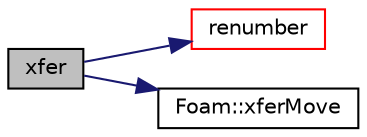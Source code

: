 digraph "xfer"
{
  bgcolor="transparent";
  edge [fontname="Helvetica",fontsize="10",labelfontname="Helvetica",labelfontsize="10"];
  node [fontname="Helvetica",fontsize="10",shape=record];
  rankdir="LR";
  Node1 [label="xfer",height=0.2,width=0.4,color="black", fillcolor="grey75", style="filled", fontcolor="black"];
  Node1 -> Node2 [color="midnightblue",fontsize="10",style="solid",fontname="Helvetica"];
  Node2 [label="renumber",height=0.2,width=0.4,color="red",URL="$a01438.html#a7c6112e8fa06e2ada7398f49dd48a1c8",tooltip="Helper for construct from globalIndex. Renumbers element. "];
  Node1 -> Node3 [color="midnightblue",fontsize="10",style="solid",fontname="Helvetica"];
  Node3 [label="Foam::xferMove",height=0.2,width=0.4,color="black",URL="$a10909.html#ae3ad39ee5ad896e6d3c0f137ecd12abb",tooltip="Construct by transferring the contents of the arg. "];
}
